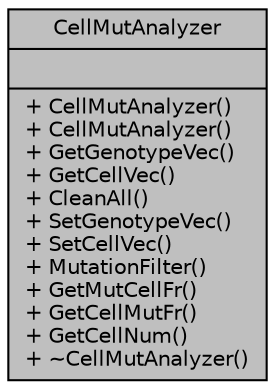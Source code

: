 digraph "CellMutAnalyzer"
{
  edge [fontname="Helvetica",fontsize="10",labelfontname="Helvetica",labelfontsize="10"];
  node [fontname="Helvetica",fontsize="10",shape=record];
  Node1 [label="{CellMutAnalyzer\n||+ CellMutAnalyzer()\l+ CellMutAnalyzer()\l+ GetGenotypeVec()\l+ GetCellVec()\l+ CleanAll()\l+ SetGenotypeVec()\l+ SetCellVec()\l+ MutationFilter()\l+ GetMutCellFr()\l+ GetCellMutFr()\l+ GetCellNum()\l+ ~CellMutAnalyzer()\l}",height=0.2,width=0.4,color="black", fillcolor="grey75", style="filled", fontcolor="black"];
}
